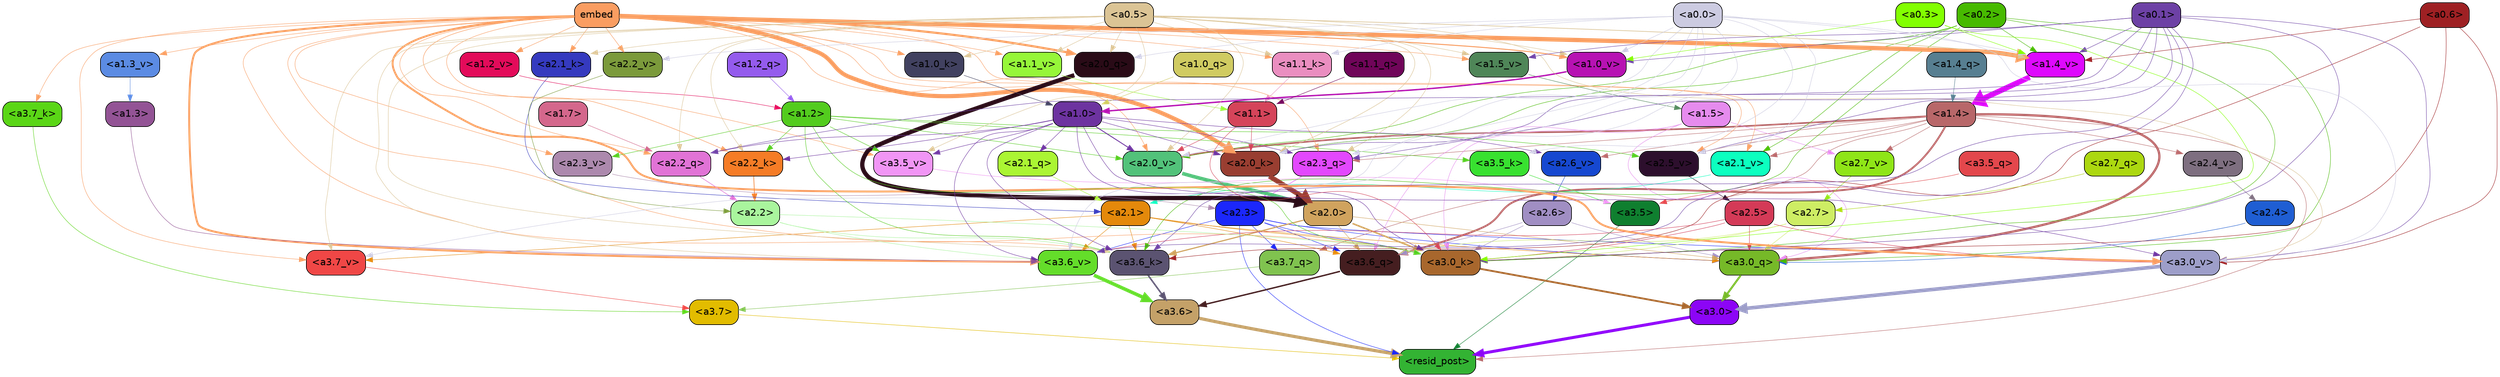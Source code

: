 strict digraph "" {
	graph [bgcolor=transparent,
		layout=dot,
		overlap=false,
		splines=true
	];
	"<a3.7>"	[color=black,
		fillcolor="#e2bc00",
		fontname=Helvetica,
		shape=box,
		style="filled, rounded"];
	"<resid_post>"	[color=black,
		fillcolor="#33b333",
		fontname=Helvetica,
		shape=box,
		style="filled, rounded"];
	"<a3.7>" -> "<resid_post>"	[color="#e2bc00",
		penwidth=0.6239100098609924];
	"<a3.6>"	[color=black,
		fillcolor="#c4a168",
		fontname=Helvetica,
		shape=box,
		style="filled, rounded"];
	"<a3.6>" -> "<resid_post>"	[color="#c4a168",
		penwidth=4.569062113761902];
	"<a3.5>"	[color=black,
		fillcolor="#0f7f2f",
		fontname=Helvetica,
		shape=box,
		style="filled, rounded"];
	"<a3.5>" -> "<resid_post>"	[color="#0f7f2f",
		penwidth=0.6];
	"<a3.0>"	[color=black,
		fillcolor="#8c05f6",
		fontname=Helvetica,
		shape=box,
		style="filled, rounded"];
	"<a3.0>" -> "<resid_post>"	[color="#8c05f6",
		penwidth=4.283544182777405];
	"<a2.3>"	[color=black,
		fillcolor="#1b27fb",
		fontname=Helvetica,
		shape=box,
		style="filled, rounded"];
	"<a2.3>" -> "<resid_post>"	[color="#1b27fb",
		penwidth=0.6];
	"<a3.7_q>"	[color=black,
		fillcolor="#80c34f",
		fontname=Helvetica,
		shape=box,
		style="filled, rounded"];
	"<a2.3>" -> "<a3.7_q>"	[color="#1b27fb",
		penwidth=0.6];
	"<a3.6_q>"	[color=black,
		fillcolor="#451e20",
		fontname=Helvetica,
		shape=box,
		style="filled, rounded"];
	"<a2.3>" -> "<a3.6_q>"	[color="#1b27fb",
		penwidth=0.6];
	"<a3.0_q>"	[color=black,
		fillcolor="#76b928",
		fontname=Helvetica,
		shape=box,
		style="filled, rounded"];
	"<a2.3>" -> "<a3.0_q>"	[color="#1b27fb",
		penwidth=0.6];
	"<a3.0_k>"	[color=black,
		fillcolor="#a8672d",
		fontname=Helvetica,
		shape=box,
		style="filled, rounded"];
	"<a2.3>" -> "<a3.0_k>"	[color="#1b27fb",
		penwidth=0.6];
	"<a3.6_v>"	[color=black,
		fillcolor="#64dd2a",
		fontname=Helvetica,
		shape=box,
		style="filled, rounded"];
	"<a2.3>" -> "<a3.6_v>"	[color="#1b27fb",
		penwidth=0.6];
	"<a3.0_v>"	[color=black,
		fillcolor="#9d9ec9",
		fontname=Helvetica,
		shape=box,
		style="filled, rounded"];
	"<a2.3>" -> "<a3.0_v>"	[color="#1b27fb",
		penwidth=0.6];
	"<a1.4>"	[color=black,
		fillcolor="#b86769",
		fontname=Helvetica,
		shape=box,
		style="filled, rounded"];
	"<a1.4>" -> "<resid_post>"	[color="#b86769",
		penwidth=0.6];
	"<a1.4>" -> "<a3.7_q>"	[color="#b86769",
		penwidth=0.6];
	"<a1.4>" -> "<a3.6_q>"	[color="#b86769",
		penwidth=2.6908124685287476];
	"<a1.4>" -> "<a3.0_q>"	[color="#b86769",
		penwidth=3.32076895236969];
	"<a2.3_q>"	[color=black,
		fillcolor="#e348fd",
		fontname=Helvetica,
		shape=box,
		style="filled, rounded"];
	"<a1.4>" -> "<a2.3_q>"	[color="#b86769",
		penwidth=0.6];
	"<a2.7_v>"	[color=black,
		fillcolor="#8fe517",
		fontname=Helvetica,
		shape=box,
		style="filled, rounded"];
	"<a1.4>" -> "<a2.7_v>"	[color="#b86769",
		penwidth=0.6];
	"<a2.6_v>"	[color=black,
		fillcolor="#1648d0",
		fontname=Helvetica,
		shape=box,
		style="filled, rounded"];
	"<a1.4>" -> "<a2.6_v>"	[color="#b86769",
		penwidth=0.6];
	"<a2.5_v>"	[color=black,
		fillcolor="#2d0f2d",
		fontname=Helvetica,
		shape=box,
		style="filled, rounded"];
	"<a1.4>" -> "<a2.5_v>"	[color="#b86769",
		penwidth=0.6];
	"<a2.4_v>"	[color=black,
		fillcolor="#7e6f80",
		fontname=Helvetica,
		shape=box,
		style="filled, rounded"];
	"<a1.4>" -> "<a2.4_v>"	[color="#b86769",
		penwidth=0.6];
	"<a2.1_v>"	[color=black,
		fillcolor="#0cffbf",
		fontname=Helvetica,
		shape=box,
		style="filled, rounded"];
	"<a1.4>" -> "<a2.1_v>"	[color="#b86769",
		penwidth=0.6];
	"<a2.0_v>"	[color=black,
		fillcolor="#52c27a",
		fontname=Helvetica,
		shape=box,
		style="filled, rounded"];
	"<a1.4>" -> "<a2.0_v>"	[color="#b86769",
		penwidth=2.3065454959869385];
	"<a3.7_q>" -> "<a3.7>"	[color="#80c34f",
		penwidth=0.6];
	"<a3.6_q>" -> "<a3.6>"	[color="#451e20",
		penwidth=2.03758105635643];
	"<a3.5_q>"	[color=black,
		fillcolor="#e3474c",
		fontname=Helvetica,
		shape=box,
		style="filled, rounded"];
	"<a3.5_q>" -> "<a3.5>"	[color="#e3474c",
		penwidth=0.6];
	"<a3.0_q>" -> "<a3.0>"	[color="#76b928",
		penwidth=2.8638100624084473];
	"<a3.7_k>"	[color=black,
		fillcolor="#5ad616",
		fontname=Helvetica,
		shape=box,
		style="filled, rounded"];
	"<a3.7_k>" -> "<a3.7>"	[color="#5ad616",
		penwidth=0.6];
	"<a3.6_k>"	[color=black,
		fillcolor="#5b5371",
		fontname=Helvetica,
		shape=box,
		style="filled, rounded"];
	"<a3.6_k>" -> "<a3.6>"	[color="#5b5371",
		penwidth=2.174198240041733];
	"<a3.5_k>"	[color=black,
		fillcolor="#38e130",
		fontname=Helvetica,
		shape=box,
		style="filled, rounded"];
	"<a3.5_k>" -> "<a3.5>"	[color="#38e130",
		penwidth=0.6];
	"<a3.0_k>" -> "<a3.0>"	[color="#a8672d",
		penwidth=2.6274144649505615];
	"<a3.7_v>"	[color=black,
		fillcolor="#f04746",
		fontname=Helvetica,
		shape=box,
		style="filled, rounded"];
	"<a3.7_v>" -> "<a3.7>"	[color="#f04746",
		penwidth=0.6];
	"<a3.6_v>" -> "<a3.6>"	[color="#64dd2a",
		penwidth=5.002329230308533];
	"<a3.5_v>"	[color=black,
		fillcolor="#f195f5",
		fontname=Helvetica,
		shape=box,
		style="filled, rounded"];
	"<a3.5_v>" -> "<a3.5>"	[color="#f195f5",
		penwidth=0.6];
	"<a3.0_v>" -> "<a3.0>"	[color="#9d9ec9",
		penwidth=5.188832879066467];
	"<a2.7>"	[color=black,
		fillcolor="#ceed64",
		fontname=Helvetica,
		shape=box,
		style="filled, rounded"];
	"<a2.7>" -> "<a3.6_q>"	[color="#ceed64",
		penwidth=0.6];
	"<a2.7>" -> "<a3.0_q>"	[color="#ceed64",
		penwidth=0.6];
	"<a2.7>" -> "<a3.0_k>"	[color="#ceed64",
		penwidth=0.6];
	"<a2.6>"	[color=black,
		fillcolor="#a08ec3",
		fontname=Helvetica,
		shape=box,
		style="filled, rounded"];
	"<a2.6>" -> "<a3.6_q>"	[color="#a08ec3",
		penwidth=0.6];
	"<a2.6>" -> "<a3.0_q>"	[color="#a08ec3",
		penwidth=0.6];
	"<a2.6>" -> "<a3.0_k>"	[color="#a08ec3",
		penwidth=0.6];
	"<a2.1>"	[color=black,
		fillcolor="#e4890b",
		fontname=Helvetica,
		shape=box,
		style="filled, rounded"];
	"<a2.1>" -> "<a3.6_q>"	[color="#e4890b",
		penwidth=0.6];
	"<a2.1>" -> "<a3.0_q>"	[color="#e4890b",
		penwidth=0.6];
	"<a2.1>" -> "<a3.6_k>"	[color="#e4890b",
		penwidth=0.6];
	"<a2.1>" -> "<a3.0_k>"	[color="#e4890b",
		penwidth=0.6];
	"<a2.1>" -> "<a3.7_v>"	[color="#e4890b",
		penwidth=0.6];
	"<a2.1>" -> "<a3.6_v>"	[color="#e4890b",
		penwidth=0.6];
	"<a2.0>"	[color=black,
		fillcolor="#d0a35e",
		fontname=Helvetica,
		shape=box,
		style="filled, rounded"];
	"<a2.0>" -> "<a3.6_q>"	[color="#d0a35e",
		penwidth=0.6];
	"<a2.0>" -> "<a3.0_q>"	[color="#d0a35e",
		penwidth=0.6];
	"<a2.0>" -> "<a3.6_k>"	[color="#d0a35e",
		penwidth=1.6254686117172241];
	"<a2.0>" -> "<a3.0_k>"	[color="#d0a35e",
		penwidth=2.182972814887762];
	"<a1.5>"	[color=black,
		fillcolor="#e68bee",
		fontname=Helvetica,
		shape=box,
		style="filled, rounded"];
	"<a1.5>" -> "<a3.6_q>"	[color="#e68bee",
		penwidth=0.6];
	"<a1.5>" -> "<a3.0_q>"	[color="#e68bee",
		penwidth=0.6];
	"<a1.5>" -> "<a3.0_k>"	[color="#e68bee",
		penwidth=0.6];
	"<a1.5>" -> "<a2.7_v>"	[color="#e68bee",
		penwidth=0.6];
	"<a2.5>"	[color=black,
		fillcolor="#d43a57",
		fontname=Helvetica,
		shape=box,
		style="filled, rounded"];
	"<a2.5>" -> "<a3.0_q>"	[color="#d43a57",
		penwidth=0.6];
	"<a2.5>" -> "<a3.0_k>"	[color="#d43a57",
		penwidth=0.6];
	"<a2.5>" -> "<a3.6_v>"	[color="#d43a57",
		penwidth=0.6];
	"<a2.5>" -> "<a3.0_v>"	[color="#d43a57",
		penwidth=0.6];
	"<a2.4>"	[color=black,
		fillcolor="#1f5ed3",
		fontname=Helvetica,
		shape=box,
		style="filled, rounded"];
	"<a2.4>" -> "<a3.0_q>"	[color="#1f5ed3",
		penwidth=0.6];
	"<a0.2>"	[color=black,
		fillcolor="#47ba00",
		fontname=Helvetica,
		shape=box,
		style="filled, rounded"];
	"<a0.2>" -> "<a3.0_q>"	[color="#47ba00",
		penwidth=0.6];
	"<a0.2>" -> "<a3.6_k>"	[color="#47ba00",
		penwidth=0.6];
	"<a0.2>" -> "<a3.0_k>"	[color="#47ba00",
		penwidth=0.6];
	"<a2.0_k>"	[color=black,
		fillcolor="#993e31",
		fontname=Helvetica,
		shape=box,
		style="filled, rounded"];
	"<a0.2>" -> "<a2.0_k>"	[color="#47ba00",
		penwidth=0.6];
	"<a0.2>" -> "<a2.1_v>"	[color="#47ba00",
		penwidth=0.6];
	"<a0.2>" -> "<a2.0_v>"	[color="#47ba00",
		penwidth=0.6];
	"<a1.4_v>"	[color=black,
		fillcolor="#de09fd",
		fontname=Helvetica,
		shape=box,
		style="filled, rounded"];
	"<a0.2>" -> "<a1.4_v>"	[color="#47ba00",
		penwidth=0.6];
	embed	[color=black,
		fillcolor="#fa9d61",
		fontname=Helvetica,
		shape=box,
		style="filled, rounded"];
	embed -> "<a3.7_k>"	[color="#fa9d61",
		penwidth=0.6];
	embed -> "<a3.6_k>"	[color="#fa9d61",
		penwidth=0.6];
	embed -> "<a3.0_k>"	[color="#fa9d61",
		penwidth=0.6];
	embed -> "<a3.7_v>"	[color="#fa9d61",
		penwidth=0.6];
	embed -> "<a3.6_v>"	[color="#fa9d61",
		penwidth=2.809220314025879];
	embed -> "<a3.5_v>"	[color="#fa9d61",
		penwidth=0.6];
	embed -> "<a3.0_v>"	[color="#fa9d61",
		penwidth=2.754121422767639];
	embed -> "<a2.3_q>"	[color="#fa9d61",
		penwidth=0.6];
	"<a2.2_q>"	[color=black,
		fillcolor="#e173d6",
		fontname=Helvetica,
		shape=box,
		style="filled, rounded"];
	embed -> "<a2.2_q>"	[color="#fa9d61",
		penwidth=0.6];
	"<a2.0_q>"	[color=black,
		fillcolor="#2a0b17",
		fontname=Helvetica,
		shape=box,
		style="filled, rounded"];
	embed -> "<a2.0_q>"	[color="#fa9d61",
		penwidth=3.102177858352661];
	"<a2.2_k>"	[color=black,
		fillcolor="#f57c26",
		fontname=Helvetica,
		shape=box,
		style="filled, rounded"];
	embed -> "<a2.2_k>"	[color="#fa9d61",
		penwidth=0.6805839538574219];
	"<a2.1_k>"	[color=black,
		fillcolor="#353abf",
		fontname=Helvetica,
		shape=box,
		style="filled, rounded"];
	embed -> "<a2.1_k>"	[color="#fa9d61",
		penwidth=0.6];
	embed -> "<a2.0_k>"	[color="#fa9d61",
		penwidth=5.977519929409027];
	embed -> "<a2.5_v>"	[color="#fa9d61",
		penwidth=0.6];
	"<a2.3_v>"	[color=black,
		fillcolor="#ac89ad",
		fontname=Helvetica,
		shape=box,
		style="filled, rounded"];
	embed -> "<a2.3_v>"	[color="#fa9d61",
		penwidth=0.6];
	"<a2.2_v>"	[color=black,
		fillcolor="#7b9a3b",
		fontname=Helvetica,
		shape=box,
		style="filled, rounded"];
	embed -> "<a2.2_v>"	[color="#fa9d61",
		penwidth=0.6436443328857422];
	embed -> "<a2.1_v>"	[color="#fa9d61",
		penwidth=0.6];
	embed -> "<a2.0_v>"	[color="#fa9d61",
		penwidth=0.6];
	"<a1.1_k>"	[color=black,
		fillcolor="#ea8ec0",
		fontname=Helvetica,
		shape=box,
		style="filled, rounded"];
	embed -> "<a1.1_k>"	[color="#fa9d61",
		penwidth=0.6];
	"<a1.0_k>"	[color=black,
		fillcolor="#414160",
		fontname=Helvetica,
		shape=box,
		style="filled, rounded"];
	embed -> "<a1.0_k>"	[color="#fa9d61",
		penwidth=0.6];
	"<a1.5_v>"	[color=black,
		fillcolor="#4f8658",
		fontname=Helvetica,
		shape=box,
		style="filled, rounded"];
	embed -> "<a1.5_v>"	[color="#fa9d61",
		penwidth=0.6];
	embed -> "<a1.4_v>"	[color="#fa9d61",
		penwidth=6.155339062213898];
	"<a1.3_v>"	[color=black,
		fillcolor="#5b8be3",
		fontname=Helvetica,
		shape=box,
		style="filled, rounded"];
	embed -> "<a1.3_v>"	[color="#fa9d61",
		penwidth=0.6];
	"<a1.2_v>"	[color=black,
		fillcolor="#e30b5a",
		fontname=Helvetica,
		shape=box,
		style="filled, rounded"];
	embed -> "<a1.2_v>"	[color="#fa9d61",
		penwidth=0.6];
	"<a1.1_v>"	[color=black,
		fillcolor="#96f639",
		fontname=Helvetica,
		shape=box,
		style="filled, rounded"];
	embed -> "<a1.1_v>"	[color="#fa9d61",
		penwidth=0.6];
	"<a1.0_v>"	[color=black,
		fillcolor="#b712b3",
		fontname=Helvetica,
		shape=box,
		style="filled, rounded"];
	embed -> "<a1.0_v>"	[color="#fa9d61",
		penwidth=1.3890299797058105];
	"<a2.2>"	[color=black,
		fillcolor="#a9f59d",
		fontname=Helvetica,
		shape=box,
		style="filled, rounded"];
	"<a2.2>" -> "<a3.6_k>"	[color="#a9f59d",
		penwidth=0.6];
	"<a2.2>" -> "<a3.0_k>"	[color="#a9f59d",
		penwidth=0.6065438985824585];
	"<a2.2>" -> "<a3.6_v>"	[color="#a9f59d",
		penwidth=0.6];
	"<a1.2>"	[color=black,
		fillcolor="#53cc1e",
		fontname=Helvetica,
		shape=box,
		style="filled, rounded"];
	"<a1.2>" -> "<a3.6_k>"	[color="#53cc1e",
		penwidth=0.6];
	"<a1.2>" -> "<a3.5_k>"	[color="#53cc1e",
		penwidth=0.6];
	"<a1.2>" -> "<a3.0_k>"	[color="#53cc1e",
		penwidth=0.6];
	"<a1.2>" -> "<a3.5_v>"	[color="#53cc1e",
		penwidth=0.6];
	"<a1.2>" -> "<a2.2_k>"	[color="#53cc1e",
		penwidth=0.6];
	"<a1.2>" -> "<a2.5_v>"	[color="#53cc1e",
		penwidth=0.6];
	"<a1.2>" -> "<a2.3_v>"	[color="#53cc1e",
		penwidth=0.6];
	"<a1.2>" -> "<a2.0_v>"	[color="#53cc1e",
		penwidth=0.6];
	"<a1.0>"	[color=black,
		fillcolor="#6d33a0",
		fontname=Helvetica,
		shape=box,
		style="filled, rounded"];
	"<a1.0>" -> "<a3.6_k>"	[color="#6d33a0",
		penwidth=0.6];
	"<a1.0>" -> "<a3.0_k>"	[color="#6d33a0",
		penwidth=0.6];
	"<a1.0>" -> "<a3.6_v>"	[color="#6d33a0",
		penwidth=0.6];
	"<a1.0>" -> "<a3.5_v>"	[color="#6d33a0",
		penwidth=0.6];
	"<a1.0>" -> "<a3.0_v>"	[color="#6d33a0",
		penwidth=0.6];
	"<a1.0>" -> "<a2.3_q>"	[color="#6d33a0",
		penwidth=0.6];
	"<a1.0>" -> "<a2.2_q>"	[color="#6d33a0",
		penwidth=0.6];
	"<a2.1_q>"	[color=black,
		fillcolor="#abf533",
		fontname=Helvetica,
		shape=box,
		style="filled, rounded"];
	"<a1.0>" -> "<a2.1_q>"	[color="#6d33a0",
		penwidth=0.6];
	"<a1.0>" -> "<a2.2_k>"	[color="#6d33a0",
		penwidth=0.6];
	"<a1.0>" -> "<a2.0_k>"	[color="#6d33a0",
		penwidth=0.6];
	"<a1.0>" -> "<a2.6_v>"	[color="#6d33a0",
		penwidth=0.6];
	"<a1.0>" -> "<a2.0_v>"	[color="#6d33a0",
		penwidth=1.2192587852478027];
	"<a0.6>"	[color=black,
		fillcolor="#9e2023",
		fontname=Helvetica,
		shape=box,
		style="filled, rounded"];
	"<a0.6>" -> "<a3.6_k>"	[color="#9e2023",
		penwidth=0.6];
	"<a0.6>" -> "<a3.0_k>"	[color="#9e2023",
		penwidth=0.6];
	"<a0.6>" -> "<a3.0_v>"	[color="#9e2023",
		penwidth=0.6];
	"<a0.6>" -> "<a1.4_v>"	[color="#9e2023",
		penwidth=0.6];
	"<a0.5>"	[color=black,
		fillcolor="#dbc495",
		fontname=Helvetica,
		shape=box,
		style="filled, rounded"];
	"<a0.5>" -> "<a3.6_k>"	[color="#dbc495",
		penwidth=0.6];
	"<a0.5>" -> "<a3.7_v>"	[color="#dbc495",
		penwidth=0.6];
	"<a0.5>" -> "<a3.6_v>"	[color="#dbc495",
		penwidth=0.6];
	"<a0.5>" -> "<a3.5_v>"	[color="#dbc495",
		penwidth=0.6];
	"<a0.5>" -> "<a3.0_v>"	[color="#dbc495",
		penwidth=0.6120390892028809];
	"<a0.5>" -> "<a2.3_q>"	[color="#dbc495",
		penwidth=0.6];
	"<a0.5>" -> "<a2.2_q>"	[color="#dbc495",
		penwidth=0.6];
	"<a0.5>" -> "<a2.0_q>"	[color="#dbc495",
		penwidth=0.6];
	"<a0.5>" -> "<a2.2_k>"	[color="#dbc495",
		penwidth=0.6];
	"<a0.5>" -> "<a2.1_k>"	[color="#dbc495",
		penwidth=0.6];
	"<a0.5>" -> "<a2.0_k>"	[color="#dbc495",
		penwidth=0.658348560333252];
	"<a0.5>" -> "<a2.0_v>"	[color="#dbc495",
		penwidth=0.6];
	"<a0.5>" -> "<a1.1_k>"	[color="#dbc495",
		penwidth=0.6];
	"<a0.5>" -> "<a1.0_k>"	[color="#dbc495",
		penwidth=0.6];
	"<a0.5>" -> "<a1.5_v>"	[color="#dbc495",
		penwidth=0.6];
	"<a0.5>" -> "<a1.4_v>"	[color="#dbc495",
		penwidth=0.9002184867858887];
	"<a0.5>" -> "<a1.1_v>"	[color="#dbc495",
		penwidth=0.6];
	"<a0.5>" -> "<a1.0_v>"	[color="#dbc495",
		penwidth=0.6];
	"<a0.1>"	[color=black,
		fillcolor="#6d41a5",
		fontname=Helvetica,
		shape=box,
		style="filled, rounded"];
	"<a0.1>" -> "<a3.6_k>"	[color="#6d41a5",
		penwidth=0.6];
	"<a0.1>" -> "<a3.0_k>"	[color="#6d41a5",
		penwidth=0.6];
	"<a0.1>" -> "<a3.6_v>"	[color="#6d41a5",
		penwidth=0.6];
	"<a0.1>" -> "<a3.0_v>"	[color="#6d41a5",
		penwidth=0.6];
	"<a0.1>" -> "<a2.3_q>"	[color="#6d41a5",
		penwidth=0.6];
	"<a0.1>" -> "<a2.2_q>"	[color="#6d41a5",
		penwidth=0.6];
	"<a0.1>" -> "<a2.0_k>"	[color="#6d41a5",
		penwidth=0.6];
	"<a0.1>" -> "<a2.5_v>"	[color="#6d41a5",
		penwidth=0.6];
	"<a0.1>" -> "<a1.5_v>"	[color="#6d41a5",
		penwidth=0.6];
	"<a0.1>" -> "<a1.4_v>"	[color="#6d41a5",
		penwidth=0.6];
	"<a0.1>" -> "<a1.0_v>"	[color="#6d41a5",
		penwidth=0.6];
	"<a0.0>"	[color=black,
		fillcolor="#cccbe1",
		fontname=Helvetica,
		shape=box,
		style="filled, rounded"];
	"<a0.0>" -> "<a3.5_k>"	[color="#cccbe1",
		penwidth=0.6];
	"<a0.0>" -> "<a3.7_v>"	[color="#cccbe1",
		penwidth=0.6];
	"<a0.0>" -> "<a3.6_v>"	[color="#cccbe1",
		penwidth=0.6];
	"<a0.0>" -> "<a3.0_v>"	[color="#cccbe1",
		penwidth=0.6];
	"<a0.0>" -> "<a2.3_q>"	[color="#cccbe1",
		penwidth=0.6];
	"<a0.0>" -> "<a2.0_q>"	[color="#cccbe1",
		penwidth=0.6];
	"<a0.0>" -> "<a2.0_k>"	[color="#cccbe1",
		penwidth=0.6];
	"<a0.0>" -> "<a2.5_v>"	[color="#cccbe1",
		penwidth=0.6];
	"<a0.0>" -> "<a2.2_v>"	[color="#cccbe1",
		penwidth=0.6];
	"<a0.0>" -> "<a2.0_v>"	[color="#cccbe1",
		penwidth=0.6];
	"<a0.0>" -> "<a1.1_k>"	[color="#cccbe1",
		penwidth=0.6];
	"<a0.0>" -> "<a1.4_v>"	[color="#cccbe1",
		penwidth=0.6];
	"<a0.0>" -> "<a1.0_v>"	[color="#cccbe1",
		penwidth=0.6];
	"<a1.1>"	[color=black,
		fillcolor="#d5445a",
		fontname=Helvetica,
		shape=box,
		style="filled, rounded"];
	"<a1.1>" -> "<a3.0_k>"	[color="#d5445a",
		penwidth=0.6];
	"<a1.1>" -> "<a2.0_k>"	[color="#d5445a",
		penwidth=0.6];
	"<a1.1>" -> "<a2.0_v>"	[color="#d5445a",
		penwidth=0.6];
	"<a0.3>"	[color=black,
		fillcolor="#82ff01",
		fontname=Helvetica,
		shape=box,
		style="filled, rounded"];
	"<a0.3>" -> "<a3.0_k>"	[color="#82ff01",
		penwidth=0.6];
	"<a0.3>" -> "<a1.4_v>"	[color="#82ff01",
		penwidth=0.6];
	"<a0.3>" -> "<a1.0_v>"	[color="#82ff01",
		penwidth=0.6];
	"<a1.3>"	[color=black,
		fillcolor="#935395",
		fontname=Helvetica,
		shape=box,
		style="filled, rounded"];
	"<a1.3>" -> "<a3.6_v>"	[color="#935395",
		penwidth=0.6];
	"<a2.7_q>"	[color=black,
		fillcolor="#acd810",
		fontname=Helvetica,
		shape=box,
		style="filled, rounded"];
	"<a2.7_q>" -> "<a2.7>"	[color="#acd810",
		penwidth=0.6];
	"<a2.3_q>" -> "<a2.3>"	[color="#e348fd",
		penwidth=0.6];
	"<a2.2_q>" -> "<a2.2>"	[color="#e173d6",
		penwidth=0.7585353851318359];
	"<a2.1_q>" -> "<a2.1>"	[color="#abf533",
		penwidth=0.6];
	"<a2.0_q>" -> "<a2.0>"	[color="#2a0b17",
		penwidth=6.189085364341736];
	"<a2.2_k>" -> "<a2.2>"	[color="#f57c26",
		penwidth=0.87534499168396];
	"<a2.1_k>" -> "<a2.1>"	[color="#353abf",
		penwidth=0.6];
	"<a2.0_k>" -> "<a2.0>"	[color="#993e31",
		penwidth=7.056803464889526];
	"<a2.7_v>" -> "<a2.7>"	[color="#8fe517",
		penwidth=0.6];
	"<a2.6_v>" -> "<a2.6>"	[color="#1648d0",
		penwidth=0.6];
	"<a2.5_v>" -> "<a2.5>"	[color="#2d0f2d",
		penwidth=0.6];
	"<a2.4_v>" -> "<a2.4>"	[color="#7e6f80",
		penwidth=0.6];
	"<a2.3_v>" -> "<a2.3>"	[color="#ac89ad",
		penwidth=0.6];
	"<a2.2_v>" -> "<a2.2>"	[color="#7b9a3b",
		penwidth=0.6];
	"<a2.1_v>" -> "<a2.1>"	[color="#0cffbf",
		penwidth=0.6];
	"<a2.0_v>" -> "<a2.0>"	[color="#52c27a",
		penwidth=5.12138295173645];
	"<a1.7>"	[color=black,
		fillcolor="#d4678c",
		fontname=Helvetica,
		shape=box,
		style="filled, rounded"];
	"<a1.7>" -> "<a2.2_q>"	[color="#d4678c",
		penwidth=0.6];
	"<a1.4_q>"	[color=black,
		fillcolor="#577f91",
		fontname=Helvetica,
		shape=box,
		style="filled, rounded"];
	"<a1.4_q>" -> "<a1.4>"	[color="#577f91",
		penwidth=0.6];
	"<a1.2_q>"	[color=black,
		fillcolor="#945bed",
		fontname=Helvetica,
		shape=box,
		style="filled, rounded"];
	"<a1.2_q>" -> "<a1.2>"	[color="#945bed",
		penwidth=0.6036911010742188];
	"<a1.1_q>"	[color=black,
		fillcolor="#700559",
		fontname=Helvetica,
		shape=box,
		style="filled, rounded"];
	"<a1.1_q>" -> "<a1.1>"	[color="#700559",
		penwidth=0.6];
	"<a1.0_q>"	[color=black,
		fillcolor="#d0cb61",
		fontname=Helvetica,
		shape=box,
		style="filled, rounded"];
	"<a1.0_q>" -> "<a1.0>"	[color="#d0cb61",
		penwidth=0.6];
	"<a1.1_k>" -> "<a1.1>"	[color="#ea8ec0",
		penwidth=0.6];
	"<a1.0_k>" -> "<a1.0>"	[color="#414160",
		penwidth=0.6];
	"<a1.5_v>" -> "<a1.5>"	[color="#4f8658",
		penwidth=0.6];
	"<a1.4_v>" -> "<a1.4>"	[color="#de09fd",
		penwidth=7.850657939910889];
	"<a1.3_v>" -> "<a1.3>"	[color="#5b8be3",
		penwidth=0.6];
	"<a1.2_v>" -> "<a1.2>"	[color="#e30b5a",
		penwidth=0.6];
	"<a1.1_v>" -> "<a1.1>"	[color="#96f639",
		penwidth=0.6];
	"<a1.0_v>" -> "<a1.0>"	[color="#b712b3",
		penwidth=2.021620035171509];
}
